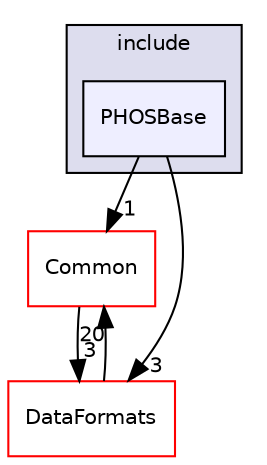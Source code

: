 digraph "/home/travis/build/AliceO2Group/AliceO2/Detectors/PHOS/base/include/PHOSBase" {
  bgcolor=transparent;
  compound=true
  node [ fontsize="10", fontname="Helvetica"];
  edge [ labelfontsize="10", labelfontname="Helvetica"];
  subgraph clusterdir_f058686c474bc52b3556fa4d6d8e7462 {
    graph [ bgcolor="#ddddee", pencolor="black", label="include" fontname="Helvetica", fontsize="10", URL="dir_f058686c474bc52b3556fa4d6d8e7462.html"]
  dir_ac66505510ad77c0e6744cb08290af4d [shape=box, label="PHOSBase", style="filled", fillcolor="#eeeeff", pencolor="black", URL="dir_ac66505510ad77c0e6744cb08290af4d.html"];
  }
  dir_4ab6b4cc6a7edbff49100e9123df213f [shape=box label="Common" color="red" URL="dir_4ab6b4cc6a7edbff49100e9123df213f.html"];
  dir_2171f7ec022c5423887b07c69b2f5b48 [shape=box label="DataFormats" color="red" URL="dir_2171f7ec022c5423887b07c69b2f5b48.html"];
  dir_4ab6b4cc6a7edbff49100e9123df213f->dir_2171f7ec022c5423887b07c69b2f5b48 [headlabel="3", labeldistance=1.5 headhref="dir_000016_000054.html"];
  dir_ac66505510ad77c0e6744cb08290af4d->dir_4ab6b4cc6a7edbff49100e9123df213f [headlabel="1", labeldistance=1.5 headhref="dir_000227_000016.html"];
  dir_ac66505510ad77c0e6744cb08290af4d->dir_2171f7ec022c5423887b07c69b2f5b48 [headlabel="3", labeldistance=1.5 headhref="dir_000227_000054.html"];
  dir_2171f7ec022c5423887b07c69b2f5b48->dir_4ab6b4cc6a7edbff49100e9123df213f [headlabel="20", labeldistance=1.5 headhref="dir_000054_000016.html"];
}
